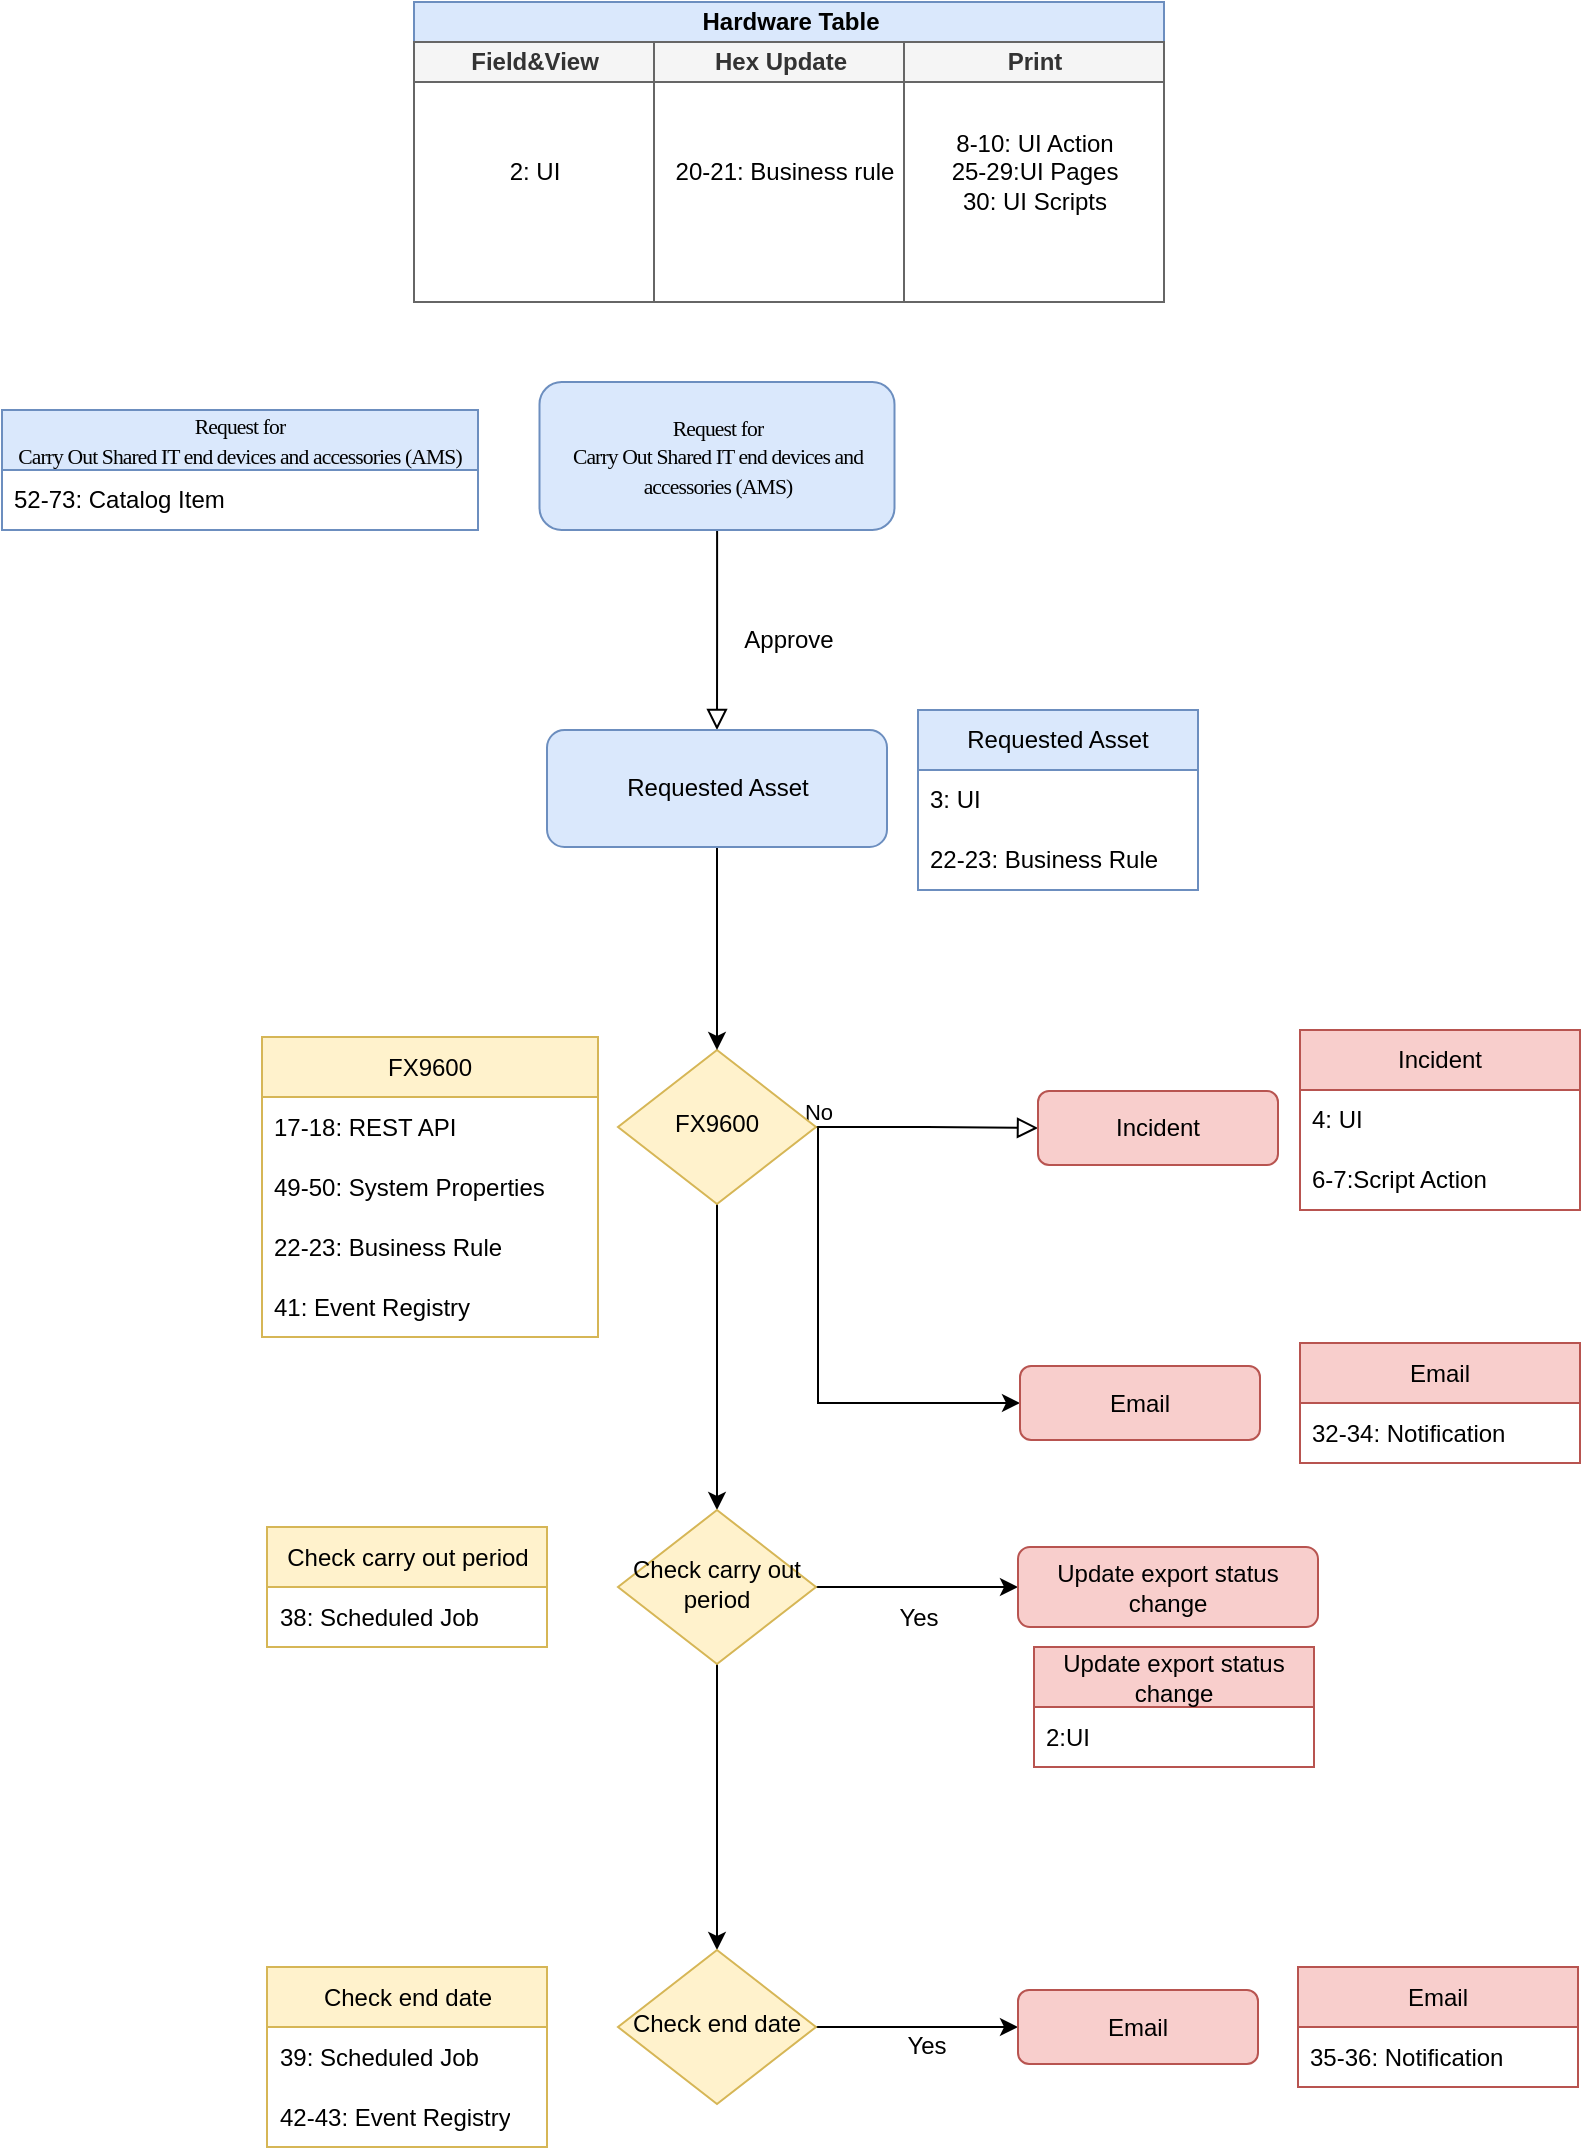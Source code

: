 <mxfile version="24.4.4" type="github" pages="2">
  <diagram id="C5RBs43oDa-KdzZeNtuy" name="HW table&amp;고정형">
    <mxGraphModel dx="1234" dy="1052" grid="1" gridSize="10" guides="1" tooltips="1" connect="1" arrows="1" fold="1" page="1" pageScale="1" pageWidth="827" pageHeight="1169" math="0" shadow="0">
      <root>
        <mxCell id="WIyWlLk6GJQsqaUBKTNV-0" />
        <mxCell id="WIyWlLk6GJQsqaUBKTNV-1" parent="WIyWlLk6GJQsqaUBKTNV-0" />
        <mxCell id="WIyWlLk6GJQsqaUBKTNV-2" value="" style="rounded=0;html=1;jettySize=auto;orthogonalLoop=1;fontSize=11;endArrow=block;endFill=0;endSize=8;strokeWidth=1;shadow=0;labelBackgroundColor=none;edgeStyle=orthogonalEdgeStyle;" parent="WIyWlLk6GJQsqaUBKTNV-1" source="WIyWlLk6GJQsqaUBKTNV-3" target="KDTUvcCnBOLA0Wjoknmj-1" edge="1">
          <mxGeometry relative="1" as="geometry">
            <mxPoint x="377.5" y="354" as="targetPoint" />
          </mxGeometry>
        </mxCell>
        <mxCell id="WIyWlLk6GJQsqaUBKTNV-3" value="&lt;span style=&quot;font-size: 8.1pt; font-family: Candara; letter-spacing: -0.33pt;&quot;&gt;Request for&lt;br&gt;Carry Out Shared IT end devices and accessories (AMS)&lt;/span&gt;" style="rounded=1;whiteSpace=wrap;html=1;fontSize=12;glass=0;strokeWidth=1;shadow=0;fillColor=#dae8fc;strokeColor=#6c8ebf;" parent="WIyWlLk6GJQsqaUBKTNV-1" vertex="1">
          <mxGeometry x="288.75" y="230" width="177.5" height="74" as="geometry" />
        </mxCell>
        <mxCell id="WIyWlLk6GJQsqaUBKTNV-9" value="No" style="edgeStyle=orthogonalEdgeStyle;rounded=0;html=1;jettySize=auto;orthogonalLoop=1;fontSize=11;endArrow=block;endFill=0;endSize=8;strokeWidth=1;shadow=0;labelBackgroundColor=none;" parent="WIyWlLk6GJQsqaUBKTNV-1" source="WIyWlLk6GJQsqaUBKTNV-10" target="WIyWlLk6GJQsqaUBKTNV-12" edge="1">
          <mxGeometry x="-0.986" y="9" relative="1" as="geometry">
            <mxPoint y="1" as="offset" />
          </mxGeometry>
        </mxCell>
        <mxCell id="uZbULOSG4ekhpRQ3Gt03-11" style="edgeStyle=orthogonalEdgeStyle;rounded=0;orthogonalLoop=1;jettySize=auto;html=1;exitX=1;exitY=0.5;exitDx=0;exitDy=0;entryX=0;entryY=0.5;entryDx=0;entryDy=0;" edge="1" parent="WIyWlLk6GJQsqaUBKTNV-1" source="WIyWlLk6GJQsqaUBKTNV-10" target="uZbULOSG4ekhpRQ3Gt03-8">
          <mxGeometry relative="1" as="geometry">
            <Array as="points">
              <mxPoint x="428" y="603" />
              <mxPoint x="428" y="741" />
            </Array>
          </mxGeometry>
        </mxCell>
        <mxCell id="uZbULOSG4ekhpRQ3Gt03-18" style="edgeStyle=orthogonalEdgeStyle;rounded=0;orthogonalLoop=1;jettySize=auto;html=1;exitX=0.5;exitY=1;exitDx=0;exitDy=0;" edge="1" parent="WIyWlLk6GJQsqaUBKTNV-1" source="WIyWlLk6GJQsqaUBKTNV-10" target="uZbULOSG4ekhpRQ3Gt03-17">
          <mxGeometry relative="1" as="geometry" />
        </mxCell>
        <mxCell id="WIyWlLk6GJQsqaUBKTNV-10" value="FX9600" style="rhombus;whiteSpace=wrap;html=1;shadow=0;fontFamily=Helvetica;fontSize=12;align=center;strokeWidth=1;spacing=6;spacingTop=-4;fillColor=#fff2cc;strokeColor=#d6b656;" parent="WIyWlLk6GJQsqaUBKTNV-1" vertex="1">
          <mxGeometry x="328" y="564" width="99" height="77" as="geometry" />
        </mxCell>
        <mxCell id="WIyWlLk6GJQsqaUBKTNV-12" value="Incident" style="rounded=1;whiteSpace=wrap;html=1;fontSize=12;glass=0;strokeWidth=1;shadow=0;fillColor=#f8cecc;strokeColor=#b85450;" parent="WIyWlLk6GJQsqaUBKTNV-1" vertex="1">
          <mxGeometry x="538" y="584.5" width="120" height="37" as="geometry" />
        </mxCell>
        <mxCell id="uZbULOSG4ekhpRQ3Gt03-0" style="edgeStyle=orthogonalEdgeStyle;rounded=0;orthogonalLoop=1;jettySize=auto;html=1;exitX=0.5;exitY=1;exitDx=0;exitDy=0;" edge="1" parent="WIyWlLk6GJQsqaUBKTNV-1" source="KDTUvcCnBOLA0Wjoknmj-1" target="WIyWlLk6GJQsqaUBKTNV-10">
          <mxGeometry relative="1" as="geometry" />
        </mxCell>
        <mxCell id="KDTUvcCnBOLA0Wjoknmj-1" value="Requested Asset" style="rounded=1;whiteSpace=wrap;html=1;fontSize=12;glass=0;strokeWidth=1;shadow=0;fillColor=#dae8fc;strokeColor=#6c8ebf;" vertex="1" parent="WIyWlLk6GJQsqaUBKTNV-1">
          <mxGeometry x="292.5" y="404" width="170" height="58.5" as="geometry" />
        </mxCell>
        <mxCell id="KDTUvcCnBOLA0Wjoknmj-15" value="&lt;span style=&quot;font-size: 8.1pt; font-family: Candara; letter-spacing: -0.33pt;&quot;&gt;Request for&lt;br&gt;Carry Out Shared IT end devices and accessories (AMS)&lt;/span&gt;" style="swimlane;fontStyle=0;childLayout=stackLayout;horizontal=1;startSize=30;horizontalStack=0;resizeParent=1;resizeParentMax=0;resizeLast=0;collapsible=1;marginBottom=0;whiteSpace=wrap;html=1;fillColor=#dae8fc;strokeColor=#6c8ebf;" vertex="1" parent="WIyWlLk6GJQsqaUBKTNV-1">
          <mxGeometry x="20" y="244" width="238" height="60" as="geometry" />
        </mxCell>
        <mxCell id="KDTUvcCnBOLA0Wjoknmj-16" value="52-73: Catalog Item" style="text;strokeColor=none;fillColor=none;align=left;verticalAlign=middle;spacingLeft=4;spacingRight=4;overflow=hidden;points=[[0,0.5],[1,0.5]];portConstraint=eastwest;rotatable=0;whiteSpace=wrap;html=1;" vertex="1" parent="KDTUvcCnBOLA0Wjoknmj-15">
          <mxGeometry y="30" width="238" height="30" as="geometry" />
        </mxCell>
        <mxCell id="KDTUvcCnBOLA0Wjoknmj-21" value="Approve" style="text;html=1;align=center;verticalAlign=middle;resizable=0;points=[];autosize=1;strokeColor=none;fillColor=none;" vertex="1" parent="WIyWlLk6GJQsqaUBKTNV-1">
          <mxGeometry x="378" y="344" width="70" height="30" as="geometry" />
        </mxCell>
        <mxCell id="hU0YHVSSX7WH9TLBNoAS-5" value="Requested Asset" style="swimlane;fontStyle=0;childLayout=stackLayout;horizontal=1;startSize=30;horizontalStack=0;resizeParent=1;resizeParentMax=0;resizeLast=0;collapsible=1;marginBottom=0;whiteSpace=wrap;html=1;fillColor=#dae8fc;strokeColor=#6c8ebf;" vertex="1" parent="WIyWlLk6GJQsqaUBKTNV-1">
          <mxGeometry x="478" y="394" width="140" height="90" as="geometry" />
        </mxCell>
        <mxCell id="hU0YHVSSX7WH9TLBNoAS-6" value="3: UI" style="text;strokeColor=none;fillColor=none;align=left;verticalAlign=middle;spacingLeft=4;spacingRight=4;overflow=hidden;points=[[0,0.5],[1,0.5]];portConstraint=eastwest;rotatable=0;whiteSpace=wrap;html=1;" vertex="1" parent="hU0YHVSSX7WH9TLBNoAS-5">
          <mxGeometry y="30" width="140" height="30" as="geometry" />
        </mxCell>
        <mxCell id="hU0YHVSSX7WH9TLBNoAS-7" value="22-23: Business Rule" style="text;strokeColor=none;fillColor=none;align=left;verticalAlign=middle;spacingLeft=4;spacingRight=4;overflow=hidden;points=[[0,0.5],[1,0.5]];portConstraint=eastwest;rotatable=0;whiteSpace=wrap;html=1;" vertex="1" parent="hU0YHVSSX7WH9TLBNoAS-5">
          <mxGeometry y="60" width="140" height="30" as="geometry" />
        </mxCell>
        <mxCell id="hU0YHVSSX7WH9TLBNoAS-14" value="FX9600" style="swimlane;fontStyle=0;childLayout=stackLayout;horizontal=1;startSize=30;horizontalStack=0;resizeParent=1;resizeParentMax=0;resizeLast=0;collapsible=1;marginBottom=0;whiteSpace=wrap;html=1;fillColor=#fff2cc;strokeColor=#d6b656;" vertex="1" parent="WIyWlLk6GJQsqaUBKTNV-1">
          <mxGeometry x="150" y="557.5" width="168" height="150" as="geometry" />
        </mxCell>
        <mxCell id="hU0YHVSSX7WH9TLBNoAS-15" value="17-18: REST API" style="text;strokeColor=none;fillColor=none;align=left;verticalAlign=middle;spacingLeft=4;spacingRight=4;overflow=hidden;points=[[0,0.5],[1,0.5]];portConstraint=eastwest;rotatable=0;whiteSpace=wrap;html=1;" vertex="1" parent="hU0YHVSSX7WH9TLBNoAS-14">
          <mxGeometry y="30" width="168" height="30" as="geometry" />
        </mxCell>
        <mxCell id="UrBN56TE2gtHwviRt6kK-2" value="49-50: System Properties" style="text;strokeColor=none;fillColor=none;align=left;verticalAlign=middle;spacingLeft=4;spacingRight=4;overflow=hidden;points=[[0,0.5],[1,0.5]];portConstraint=eastwest;rotatable=0;whiteSpace=wrap;html=1;" vertex="1" parent="hU0YHVSSX7WH9TLBNoAS-14">
          <mxGeometry y="60" width="168" height="30" as="geometry" />
        </mxCell>
        <mxCell id="hU0YHVSSX7WH9TLBNoAS-16" value="22-23: Business Rule" style="text;strokeColor=none;fillColor=none;align=left;verticalAlign=middle;spacingLeft=4;spacingRight=4;overflow=hidden;points=[[0,0.5],[1,0.5]];portConstraint=eastwest;rotatable=0;whiteSpace=wrap;html=1;" vertex="1" parent="hU0YHVSSX7WH9TLBNoAS-14">
          <mxGeometry y="90" width="168" height="30" as="geometry" />
        </mxCell>
        <mxCell id="uZbULOSG4ekhpRQ3Gt03-16" value="41: Event Registry" style="text;strokeColor=none;fillColor=none;align=left;verticalAlign=middle;spacingLeft=4;spacingRight=4;overflow=hidden;points=[[0,0.5],[1,0.5]];portConstraint=eastwest;rotatable=0;whiteSpace=wrap;html=1;" vertex="1" parent="hU0YHVSSX7WH9TLBNoAS-14">
          <mxGeometry y="120" width="168" height="30" as="geometry" />
        </mxCell>
        <mxCell id="uZbULOSG4ekhpRQ3Gt03-8" value="Email" style="rounded=1;whiteSpace=wrap;html=1;fontSize=12;glass=0;strokeWidth=1;shadow=0;fillColor=#f8cecc;strokeColor=#b85450;" vertex="1" parent="WIyWlLk6GJQsqaUBKTNV-1">
          <mxGeometry x="529" y="722" width="120" height="37" as="geometry" />
        </mxCell>
        <mxCell id="uZbULOSG4ekhpRQ3Gt03-12" value="Incident" style="swimlane;fontStyle=0;childLayout=stackLayout;horizontal=1;startSize=30;horizontalStack=0;resizeParent=1;resizeParentMax=0;resizeLast=0;collapsible=1;marginBottom=0;whiteSpace=wrap;html=1;fillColor=#f8cecc;strokeColor=#b85450;" vertex="1" parent="WIyWlLk6GJQsqaUBKTNV-1">
          <mxGeometry x="669" y="554" width="140" height="90" as="geometry" />
        </mxCell>
        <mxCell id="uZbULOSG4ekhpRQ3Gt03-13" value="4: UI" style="text;strokeColor=none;fillColor=none;align=left;verticalAlign=middle;spacingLeft=4;spacingRight=4;overflow=hidden;points=[[0,0.5],[1,0.5]];portConstraint=eastwest;rotatable=0;whiteSpace=wrap;html=1;" vertex="1" parent="uZbULOSG4ekhpRQ3Gt03-12">
          <mxGeometry y="30" width="140" height="30" as="geometry" />
        </mxCell>
        <mxCell id="uZbULOSG4ekhpRQ3Gt03-14" value="6-7:Script Action" style="text;strokeColor=none;fillColor=none;align=left;verticalAlign=middle;spacingLeft=4;spacingRight=4;overflow=hidden;points=[[0,0.5],[1,0.5]];portConstraint=eastwest;rotatable=0;whiteSpace=wrap;html=1;" vertex="1" parent="uZbULOSG4ekhpRQ3Gt03-12">
          <mxGeometry y="60" width="140" height="30" as="geometry" />
        </mxCell>
        <mxCell id="uZbULOSG4ekhpRQ3Gt03-32" style="edgeStyle=orthogonalEdgeStyle;rounded=0;orthogonalLoop=1;jettySize=auto;html=1;exitX=0.5;exitY=1;exitDx=0;exitDy=0;" edge="1" parent="WIyWlLk6GJQsqaUBKTNV-1" source="uZbULOSG4ekhpRQ3Gt03-17" target="uZbULOSG4ekhpRQ3Gt03-31">
          <mxGeometry relative="1" as="geometry" />
        </mxCell>
        <mxCell id="uZbULOSG4ekhpRQ3Gt03-34" style="edgeStyle=orthogonalEdgeStyle;rounded=0;orthogonalLoop=1;jettySize=auto;html=1;exitX=1;exitY=0.5;exitDx=0;exitDy=0;entryX=0;entryY=0.5;entryDx=0;entryDy=0;" edge="1" parent="WIyWlLk6GJQsqaUBKTNV-1" source="uZbULOSG4ekhpRQ3Gt03-17" target="uZbULOSG4ekhpRQ3Gt03-33">
          <mxGeometry relative="1" as="geometry" />
        </mxCell>
        <mxCell id="uZbULOSG4ekhpRQ3Gt03-17" value="Check carry out period" style="rhombus;whiteSpace=wrap;html=1;shadow=0;fontFamily=Helvetica;fontSize=12;align=center;strokeWidth=1;spacing=6;spacingTop=-4;fillColor=#fff2cc;strokeColor=#d6b656;" vertex="1" parent="WIyWlLk6GJQsqaUBKTNV-1">
          <mxGeometry x="328" y="794" width="99" height="77" as="geometry" />
        </mxCell>
        <mxCell id="uZbULOSG4ekhpRQ3Gt03-20" value="Email" style="swimlane;fontStyle=0;childLayout=stackLayout;horizontal=1;startSize=30;horizontalStack=0;resizeParent=1;resizeParentMax=0;resizeLast=0;collapsible=1;marginBottom=0;whiteSpace=wrap;html=1;fillColor=#f8cecc;strokeColor=#b85450;" vertex="1" parent="WIyWlLk6GJQsqaUBKTNV-1">
          <mxGeometry x="669" y="710.5" width="140" height="60" as="geometry" />
        </mxCell>
        <mxCell id="uZbULOSG4ekhpRQ3Gt03-21" value="32-34: Notification" style="text;strokeColor=none;fillColor=none;align=left;verticalAlign=middle;spacingLeft=4;spacingRight=4;overflow=hidden;points=[[0,0.5],[1,0.5]];portConstraint=eastwest;rotatable=0;whiteSpace=wrap;html=1;" vertex="1" parent="uZbULOSG4ekhpRQ3Gt03-20">
          <mxGeometry y="30" width="140" height="30" as="geometry" />
        </mxCell>
        <mxCell id="uZbULOSG4ekhpRQ3Gt03-23" value="Check carry out period" style="swimlane;fontStyle=0;childLayout=stackLayout;horizontal=1;startSize=30;horizontalStack=0;resizeParent=1;resizeParentMax=0;resizeLast=0;collapsible=1;marginBottom=0;whiteSpace=wrap;html=1;fillColor=#fff2cc;strokeColor=#d6b656;" vertex="1" parent="WIyWlLk6GJQsqaUBKTNV-1">
          <mxGeometry x="152.5" y="802.5" width="140" height="60" as="geometry" />
        </mxCell>
        <mxCell id="uZbULOSG4ekhpRQ3Gt03-24" value="38: Scheduled Job" style="text;strokeColor=none;fillColor=none;align=left;verticalAlign=middle;spacingLeft=4;spacingRight=4;overflow=hidden;points=[[0,0.5],[1,0.5]];portConstraint=eastwest;rotatable=0;whiteSpace=wrap;html=1;" vertex="1" parent="uZbULOSG4ekhpRQ3Gt03-23">
          <mxGeometry y="30" width="140" height="30" as="geometry" />
        </mxCell>
        <mxCell id="uZbULOSG4ekhpRQ3Gt03-29" value="Check end date" style="swimlane;fontStyle=0;childLayout=stackLayout;horizontal=1;startSize=30;horizontalStack=0;resizeParent=1;resizeParentMax=0;resizeLast=0;collapsible=1;marginBottom=0;whiteSpace=wrap;html=1;fillColor=#fff2cc;strokeColor=#d6b656;" vertex="1" parent="WIyWlLk6GJQsqaUBKTNV-1">
          <mxGeometry x="152.5" y="1022.5" width="140" height="90" as="geometry" />
        </mxCell>
        <mxCell id="uZbULOSG4ekhpRQ3Gt03-30" value="39: Scheduled Job" style="text;strokeColor=none;fillColor=none;align=left;verticalAlign=middle;spacingLeft=4;spacingRight=4;overflow=hidden;points=[[0,0.5],[1,0.5]];portConstraint=eastwest;rotatable=0;whiteSpace=wrap;html=1;" vertex="1" parent="uZbULOSG4ekhpRQ3Gt03-29">
          <mxGeometry y="30" width="140" height="30" as="geometry" />
        </mxCell>
        <mxCell id="uZbULOSG4ekhpRQ3Gt03-45" value="42-43: Event Registry" style="text;strokeColor=none;fillColor=none;align=left;verticalAlign=middle;spacingLeft=4;spacingRight=4;overflow=hidden;points=[[0,0.5],[1,0.5]];portConstraint=eastwest;rotatable=0;whiteSpace=wrap;html=1;" vertex="1" parent="uZbULOSG4ekhpRQ3Gt03-29">
          <mxGeometry y="60" width="140" height="30" as="geometry" />
        </mxCell>
        <mxCell id="uZbULOSG4ekhpRQ3Gt03-39" style="edgeStyle=orthogonalEdgeStyle;rounded=0;orthogonalLoop=1;jettySize=auto;html=1;exitX=1;exitY=0.5;exitDx=0;exitDy=0;entryX=0;entryY=0.5;entryDx=0;entryDy=0;" edge="1" parent="WIyWlLk6GJQsqaUBKTNV-1" source="uZbULOSG4ekhpRQ3Gt03-31" target="uZbULOSG4ekhpRQ3Gt03-36">
          <mxGeometry relative="1" as="geometry" />
        </mxCell>
        <mxCell id="uZbULOSG4ekhpRQ3Gt03-31" value="Check end date" style="rhombus;whiteSpace=wrap;html=1;shadow=0;fontFamily=Helvetica;fontSize=12;align=center;strokeWidth=1;spacing=6;spacingTop=-4;fillColor=#fff2cc;strokeColor=#d6b656;" vertex="1" parent="WIyWlLk6GJQsqaUBKTNV-1">
          <mxGeometry x="328" y="1014" width="99" height="77" as="geometry" />
        </mxCell>
        <mxCell id="uZbULOSG4ekhpRQ3Gt03-33" value="Update export status change" style="rounded=1;whiteSpace=wrap;html=1;fontSize=12;glass=0;strokeWidth=1;shadow=0;fillColor=#f8cecc;strokeColor=#b85450;" vertex="1" parent="WIyWlLk6GJQsqaUBKTNV-1">
          <mxGeometry x="528" y="812.5" width="150" height="40" as="geometry" />
        </mxCell>
        <mxCell id="uZbULOSG4ekhpRQ3Gt03-35" value="Yes" style="text;html=1;align=center;verticalAlign=middle;resizable=0;points=[];autosize=1;strokeColor=none;fillColor=none;" vertex="1" parent="WIyWlLk6GJQsqaUBKTNV-1">
          <mxGeometry x="458" y="832.5" width="40" height="30" as="geometry" />
        </mxCell>
        <mxCell id="uZbULOSG4ekhpRQ3Gt03-36" value="Email" style="rounded=1;whiteSpace=wrap;html=1;fontSize=12;glass=0;strokeWidth=1;shadow=0;fillColor=#f8cecc;strokeColor=#b85450;" vertex="1" parent="WIyWlLk6GJQsqaUBKTNV-1">
          <mxGeometry x="528" y="1034" width="120" height="37" as="geometry" />
        </mxCell>
        <mxCell id="uZbULOSG4ekhpRQ3Gt03-37" value="Yes" style="text;html=1;align=center;verticalAlign=middle;resizable=0;points=[];autosize=1;strokeColor=none;fillColor=none;" vertex="1" parent="WIyWlLk6GJQsqaUBKTNV-1">
          <mxGeometry x="462" y="1046.75" width="40" height="30" as="geometry" />
        </mxCell>
        <mxCell id="uZbULOSG4ekhpRQ3Gt03-40" value="Email" style="swimlane;fontStyle=0;childLayout=stackLayout;horizontal=1;startSize=30;horizontalStack=0;resizeParent=1;resizeParentMax=0;resizeLast=0;collapsible=1;marginBottom=0;whiteSpace=wrap;html=1;fillColor=#f8cecc;strokeColor=#b85450;" vertex="1" parent="WIyWlLk6GJQsqaUBKTNV-1">
          <mxGeometry x="668" y="1022.5" width="140" height="60" as="geometry" />
        </mxCell>
        <mxCell id="uZbULOSG4ekhpRQ3Gt03-41" value="35-36: Notification" style="text;strokeColor=none;fillColor=none;align=left;verticalAlign=middle;spacingLeft=4;spacingRight=4;overflow=hidden;points=[[0,0.5],[1,0.5]];portConstraint=eastwest;rotatable=0;whiteSpace=wrap;html=1;" vertex="1" parent="uZbULOSG4ekhpRQ3Gt03-40">
          <mxGeometry y="30" width="140" height="30" as="geometry" />
        </mxCell>
        <mxCell id="rR9RkJvHvKKIh5RWRJW5-0" value="Update export status change" style="swimlane;fontStyle=0;childLayout=stackLayout;horizontal=1;startSize=30;horizontalStack=0;resizeParent=1;resizeParentMax=0;resizeLast=0;collapsible=1;marginBottom=0;whiteSpace=wrap;html=1;fillColor=#f8cecc;strokeColor=#b85450;" vertex="1" parent="WIyWlLk6GJQsqaUBKTNV-1">
          <mxGeometry x="536" y="862.5" width="140" height="60" as="geometry" />
        </mxCell>
        <mxCell id="rR9RkJvHvKKIh5RWRJW5-1" value="2:UI" style="text;strokeColor=none;fillColor=none;align=left;verticalAlign=middle;spacingLeft=4;spacingRight=4;overflow=hidden;points=[[0,0.5],[1,0.5]];portConstraint=eastwest;rotatable=0;whiteSpace=wrap;html=1;" vertex="1" parent="rR9RkJvHvKKIh5RWRJW5-0">
          <mxGeometry y="30" width="140" height="30" as="geometry" />
        </mxCell>
        <mxCell id="ZPVGJw3H7ybS2-sXotqL-0" value="Hardware Table" style="swimlane;childLayout=stackLayout;resizeParent=1;resizeParentMax=0;startSize=20;html=1;fillColor=#dae8fc;strokeColor=#6c8ebf;" vertex="1" parent="WIyWlLk6GJQsqaUBKTNV-1">
          <mxGeometry x="226.0" y="40" width="375" height="150" as="geometry" />
        </mxCell>
        <mxCell id="ZPVGJw3H7ybS2-sXotqL-1" value="Field&amp;amp;View" style="swimlane;startSize=20;html=1;fillColor=#f5f5f5;strokeColor=#666666;fontColor=#333333;" vertex="1" parent="ZPVGJw3H7ybS2-sXotqL-0">
          <mxGeometry y="20" width="120" height="130" as="geometry" />
        </mxCell>
        <mxCell id="ZPVGJw3H7ybS2-sXotqL-2" value="2: UI" style="text;html=1;align=center;verticalAlign=middle;resizable=0;points=[];autosize=1;strokeColor=none;fillColor=none;" vertex="1" parent="ZPVGJw3H7ybS2-sXotqL-1">
          <mxGeometry x="35.0" y="50" width="50" height="30" as="geometry" />
        </mxCell>
        <mxCell id="ZPVGJw3H7ybS2-sXotqL-3" value="Hex Update" style="swimlane;startSize=20;html=1;fillColor=#f5f5f5;fontColor=#333333;strokeColor=#666666;" vertex="1" parent="ZPVGJw3H7ybS2-sXotqL-0">
          <mxGeometry x="120" y="20" width="125" height="130" as="geometry" />
        </mxCell>
        <mxCell id="ZPVGJw3H7ybS2-sXotqL-4" value="20-21: Business rule" style="text;html=1;align=center;verticalAlign=middle;resizable=0;points=[];autosize=1;strokeColor=none;fillColor=none;" vertex="1" parent="ZPVGJw3H7ybS2-sXotqL-3">
          <mxGeometry x="-4.547e-13" y="50" width="130" height="30" as="geometry" />
        </mxCell>
        <mxCell id="ZPVGJw3H7ybS2-sXotqL-5" value="Print" style="swimlane;startSize=20;html=1;fillColor=#f5f5f5;fontColor=#333333;strokeColor=#666666;" vertex="1" parent="ZPVGJw3H7ybS2-sXotqL-0">
          <mxGeometry x="245" y="20" width="130" height="130" as="geometry" />
        </mxCell>
        <mxCell id="ZPVGJw3H7ybS2-sXotqL-6" value="8-10: UI Action&lt;div&gt;25-29:UI Pages&lt;br&gt;&lt;/div&gt;&lt;div&gt;30: UI Scripts&lt;/div&gt;" style="text;html=1;align=center;verticalAlign=middle;resizable=0;points=[];autosize=1;strokeColor=none;fillColor=none;" vertex="1" parent="ZPVGJw3H7ybS2-sXotqL-5">
          <mxGeometry x="10" y="35" width="110" height="60" as="geometry" />
        </mxCell>
      </root>
    </mxGraphModel>
  </diagram>
  <diagram id="lgDpf36r8qzRKhrkxhaX" name="모바일&amp;Properties">
    <mxGraphModel dx="1234" dy="1052" grid="1" gridSize="10" guides="1" tooltips="1" connect="1" arrows="1" fold="1" page="1" pageScale="1" pageWidth="827" pageHeight="1169" math="0" shadow="0">
      <root>
        <mxCell id="0" />
        <mxCell id="1" parent="0" />
        <mxCell id="c8GXw6f7EJIOtovMUnLR-1" value="OAuth Token" style="swimlane;fontStyle=0;childLayout=stackLayout;horizontal=1;startSize=26;fillColor=#dae8fc;horizontalStack=0;resizeParent=1;resizeParentMax=0;resizeLast=0;collapsible=1;marginBottom=0;html=1;strokeColor=#6c8ebf;" vertex="1" parent="1">
          <mxGeometry x="210" y="50" width="374" height="52" as="geometry" />
        </mxCell>
        <mxCell id="c8GXw6f7EJIOtovMUnLR-2" value="45-47: Application Registry" style="text;strokeColor=none;fillColor=none;align=left;verticalAlign=top;spacingLeft=4;spacingRight=4;overflow=hidden;rotatable=0;points=[[0,0.5],[1,0.5]];portConstraint=eastwest;whiteSpace=wrap;html=1;" vertex="1" parent="c8GXw6f7EJIOtovMUnLR-1">
          <mxGeometry y="26" width="374" height="26" as="geometry" />
        </mxCell>
        <mxCell id="5Z8yUiG-Q24mlQPagwx7-3" style="edgeStyle=orthogonalEdgeStyle;rounded=0;orthogonalLoop=1;jettySize=auto;html=1;exitX=0.5;exitY=1;exitDx=0;exitDy=0;" edge="1" parent="1" source="5Z8yUiG-Q24mlQPagwx7-1" target="5Z8yUiG-Q24mlQPagwx7-2">
          <mxGeometry relative="1" as="geometry" />
        </mxCell>
        <mxCell id="5Z8yUiG-Q24mlQPagwx7-1" value="Due diligence ticket plan" style="rounded=1;whiteSpace=wrap;html=1;fontSize=12;glass=0;strokeWidth=1;shadow=0;fillColor=#dae8fc;strokeColor=#6c8ebf;" vertex="1" parent="1">
          <mxGeometry x="330" y="180" width="170" height="60" as="geometry" />
        </mxCell>
        <mxCell id="5Z8yUiG-Q24mlQPagwx7-2" value="Mobile" style="rounded=1;whiteSpace=wrap;html=1;fontSize=12;glass=0;strokeWidth=1;shadow=0;fillColor=#dae8fc;strokeColor=#6c8ebf;" vertex="1" parent="1">
          <mxGeometry x="330" y="296" width="170" height="60" as="geometry" />
        </mxCell>
        <mxCell id="bZb2ROfiZYJ3v-dBQ0Gd-1" value="Mobile" style="swimlane;fontStyle=0;childLayout=stackLayout;horizontal=1;startSize=30;horizontalStack=0;resizeParent=1;resizeParentMax=0;resizeLast=0;collapsible=1;marginBottom=0;whiteSpace=wrap;html=1;fillColor=#dae8fc;strokeColor=#6c8ebf;" vertex="1" parent="1">
          <mxGeometry x="547.5" y="296" width="140" height="60" as="geometry" />
        </mxCell>
        <mxCell id="bZb2ROfiZYJ3v-dBQ0Gd-2" value="11-16: Rest API" style="text;strokeColor=none;fillColor=none;align=left;verticalAlign=middle;spacingLeft=4;spacingRight=4;overflow=hidden;points=[[0,0.5],[1,0.5]];portConstraint=eastwest;rotatable=0;whiteSpace=wrap;html=1;" vertex="1" parent="bZb2ROfiZYJ3v-dBQ0Gd-1">
          <mxGeometry y="30" width="140" height="30" as="geometry" />
        </mxCell>
      </root>
    </mxGraphModel>
  </diagram>
</mxfile>
